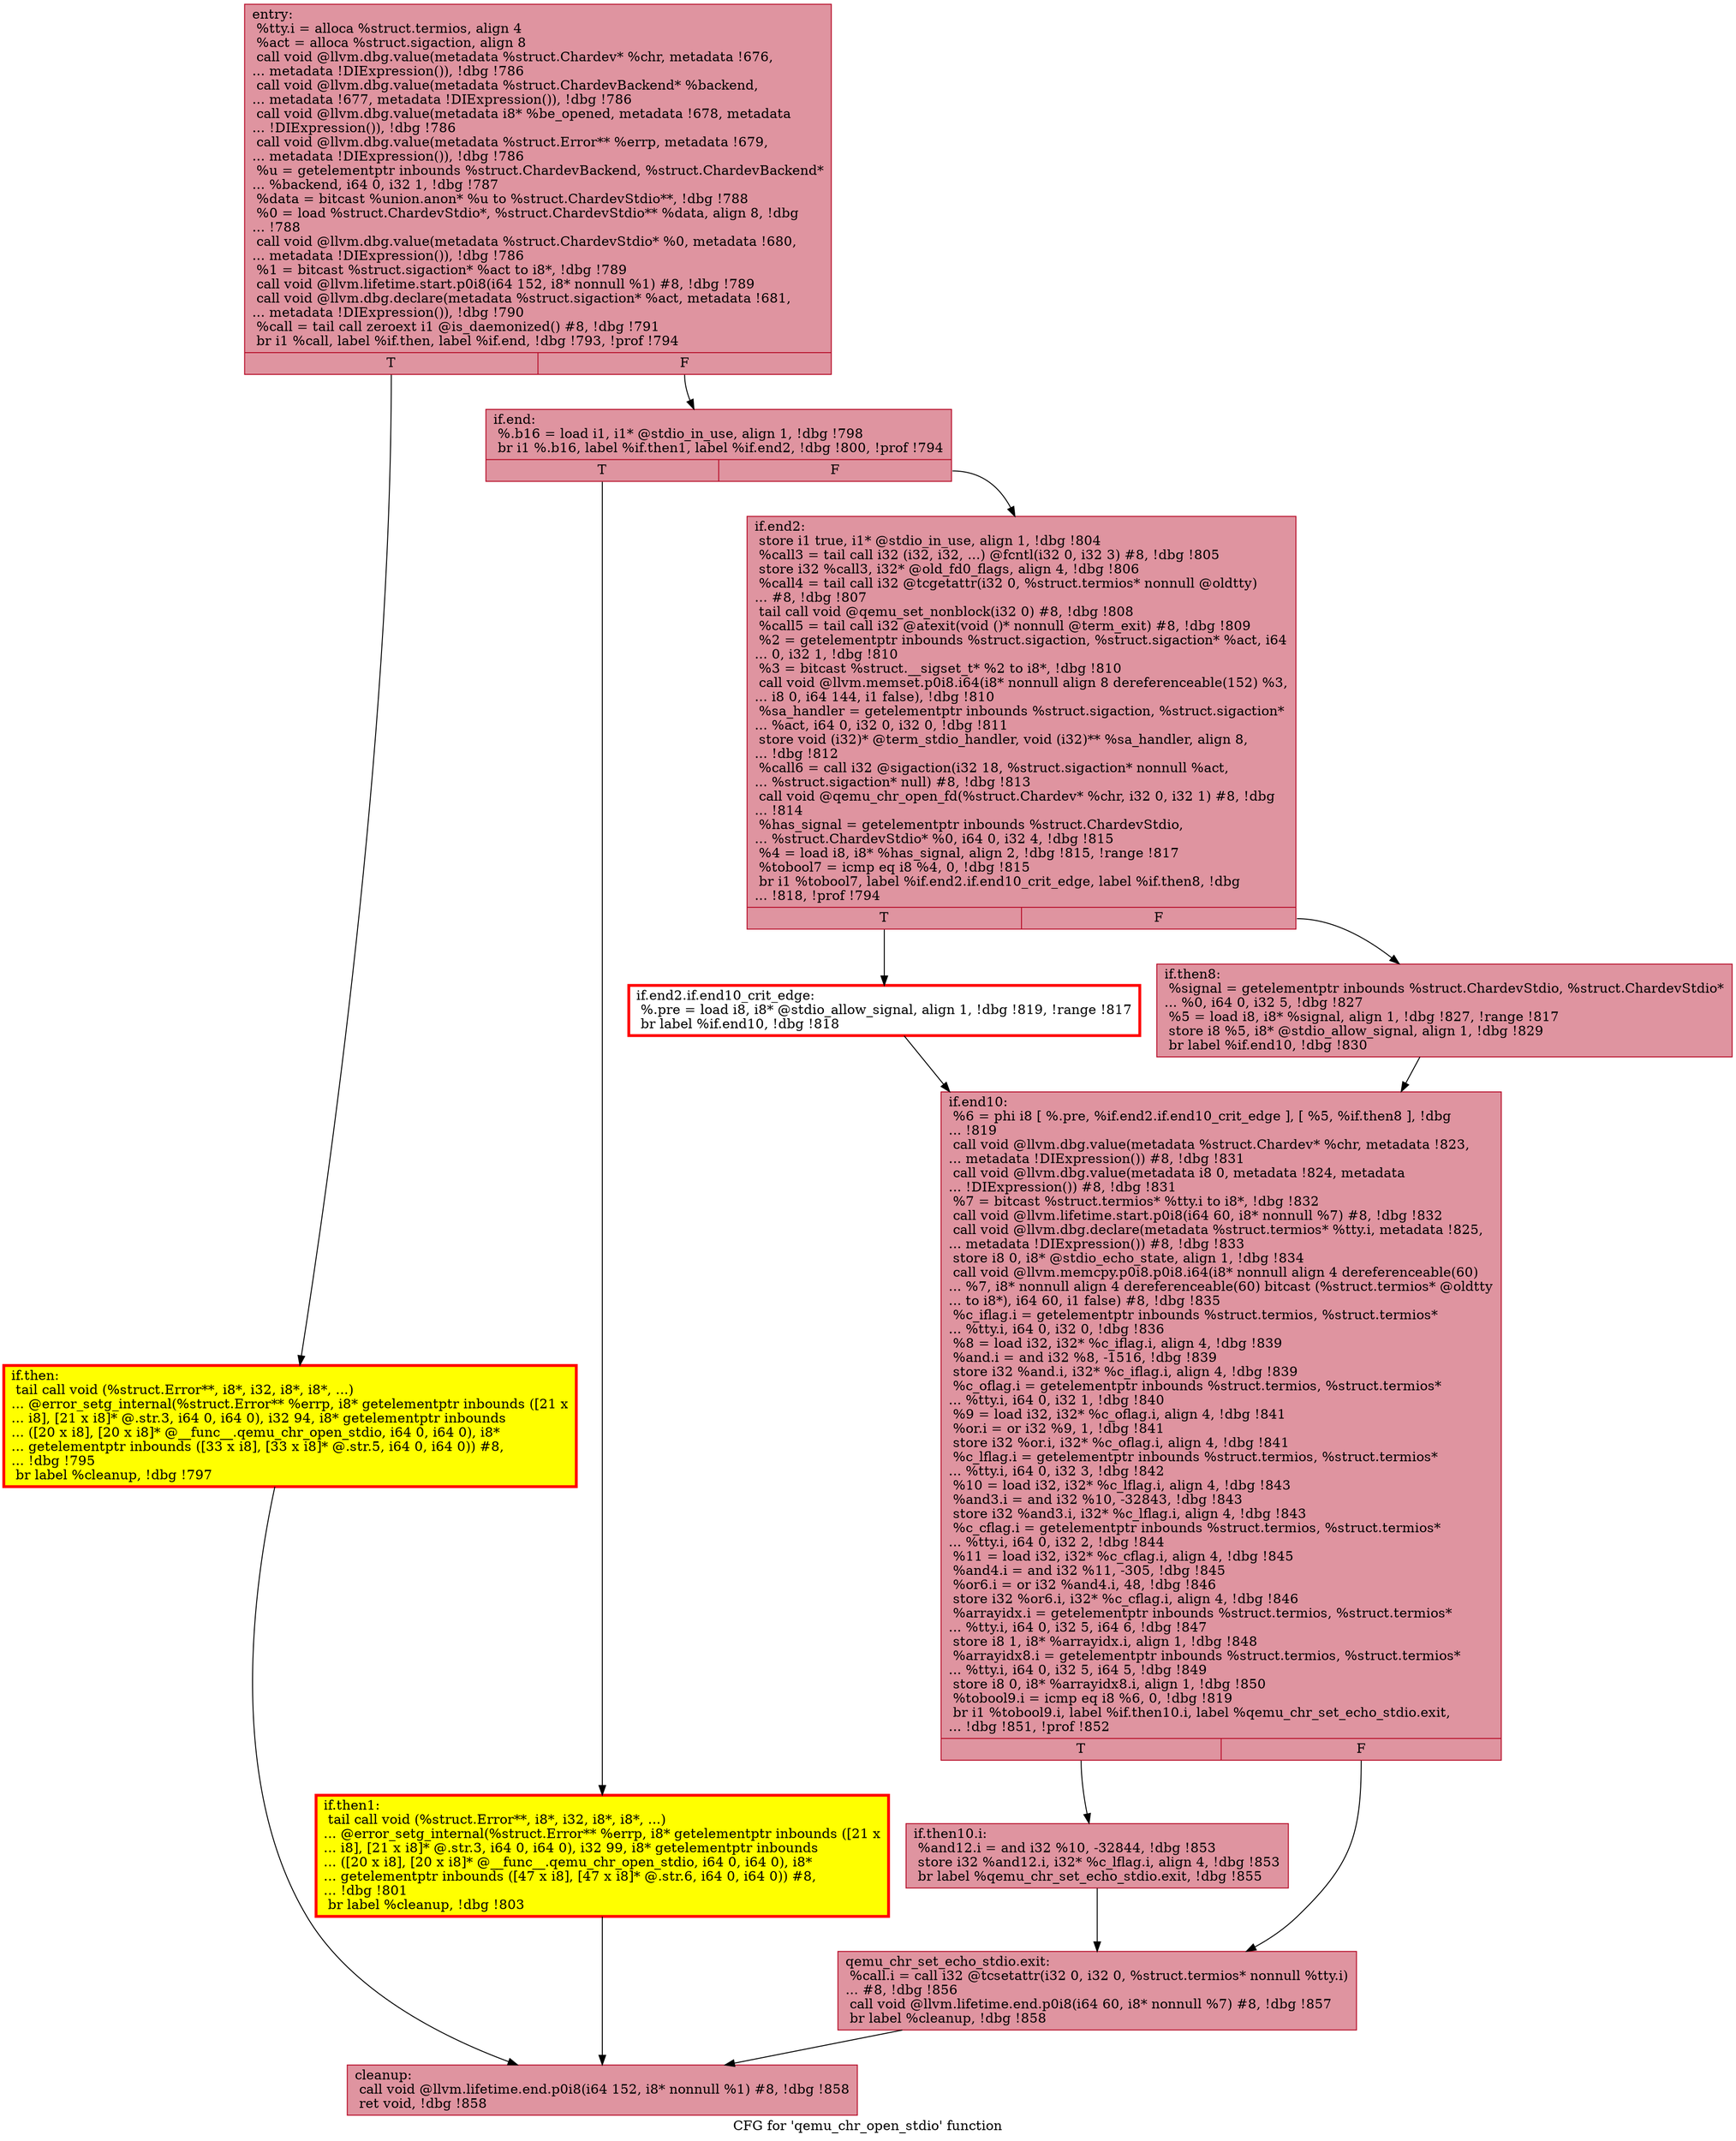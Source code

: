 digraph "CFG for 'qemu_chr_open_stdio' function" {
	label="CFG for 'qemu_chr_open_stdio' function";

	Node0x56122479bd90 [shape=record,color="#b70d28ff", style=filled, fillcolor="#b70d2870",label="{entry:\l  %tty.i = alloca %struct.termios, align 4\l  %act = alloca %struct.sigaction, align 8\l  call void @llvm.dbg.value(metadata %struct.Chardev* %chr, metadata !676,\l... metadata !DIExpression()), !dbg !786\l  call void @llvm.dbg.value(metadata %struct.ChardevBackend* %backend,\l... metadata !677, metadata !DIExpression()), !dbg !786\l  call void @llvm.dbg.value(metadata i8* %be_opened, metadata !678, metadata\l... !DIExpression()), !dbg !786\l  call void @llvm.dbg.value(metadata %struct.Error** %errp, metadata !679,\l... metadata !DIExpression()), !dbg !786\l  %u = getelementptr inbounds %struct.ChardevBackend, %struct.ChardevBackend*\l... %backend, i64 0, i32 1, !dbg !787\l  %data = bitcast %union.anon* %u to %struct.ChardevStdio**, !dbg !788\l  %0 = load %struct.ChardevStdio*, %struct.ChardevStdio** %data, align 8, !dbg\l... !788\l  call void @llvm.dbg.value(metadata %struct.ChardevStdio* %0, metadata !680,\l... metadata !DIExpression()), !dbg !786\l  %1 = bitcast %struct.sigaction* %act to i8*, !dbg !789\l  call void @llvm.lifetime.start.p0i8(i64 152, i8* nonnull %1) #8, !dbg !789\l  call void @llvm.dbg.declare(metadata %struct.sigaction* %act, metadata !681,\l... metadata !DIExpression()), !dbg !790\l  %call = tail call zeroext i1 @is_daemonized() #8, !dbg !791\l  br i1 %call, label %if.then, label %if.end, !dbg !793, !prof !794\l|{<s0>T|<s1>F}}"];
	Node0x56122479bd90:s0 -> Node0x5612247b9600;
	Node0x56122479bd90:s1 -> Node0x5612247b9650;
	Node0x5612247b9600 [shape=record,penwidth=3.0, style="filled", color="red", fillcolor="yellow",label="{if.then:                                          \l  tail call void (%struct.Error**, i8*, i32, i8*, i8*, ...)\l... @error_setg_internal(%struct.Error** %errp, i8* getelementptr inbounds ([21 x\l... i8], [21 x i8]* @.str.3, i64 0, i64 0), i32 94, i8* getelementptr inbounds\l... ([20 x i8], [20 x i8]* @__func__.qemu_chr_open_stdio, i64 0, i64 0), i8*\l... getelementptr inbounds ([33 x i8], [33 x i8]* @.str.5, i64 0, i64 0)) #8,\l... !dbg !795\l  br label %cleanup, !dbg !797\l}"];
	Node0x5612247b9600 -> Node0x5612247ba040;
	Node0x5612247b9650 [shape=record,color="#b70d28ff", style=filled, fillcolor="#b70d2870",label="{if.end:                                           \l  %.b16 = load i1, i1* @stdio_in_use, align 1, !dbg !798\l  br i1 %.b16, label %if.then1, label %if.end2, !dbg !800, !prof !794\l|{<s0>T|<s1>F}}"];
	Node0x5612247b9650:s0 -> Node0x5612247bac00;
	Node0x5612247b9650:s1 -> Node0x5612247bac50;
	Node0x5612247bac00 [shape=record,penwidth=3.0, style="filled", color="red", fillcolor="yellow",label="{if.then1:                                         \l  tail call void (%struct.Error**, i8*, i32, i8*, i8*, ...)\l... @error_setg_internal(%struct.Error** %errp, i8* getelementptr inbounds ([21 x\l... i8], [21 x i8]* @.str.3, i64 0, i64 0), i32 99, i8* getelementptr inbounds\l... ([20 x i8], [20 x i8]* @__func__.qemu_chr_open_stdio, i64 0, i64 0), i8*\l... getelementptr inbounds ([47 x i8], [47 x i8]* @.str.6, i64 0, i64 0)) #8,\l... !dbg !801\l  br label %cleanup, !dbg !803\l}"];
	Node0x5612247bac00 -> Node0x5612247ba040;
	Node0x5612247bac50 [shape=record,color="#b70d28ff", style=filled, fillcolor="#b70d2870",label="{if.end2:                                          \l  store i1 true, i1* @stdio_in_use, align 1, !dbg !804\l  %call3 = tail call i32 (i32, i32, ...) @fcntl(i32 0, i32 3) #8, !dbg !805\l  store i32 %call3, i32* @old_fd0_flags, align 4, !dbg !806\l  %call4 = tail call i32 @tcgetattr(i32 0, %struct.termios* nonnull @oldtty)\l... #8, !dbg !807\l  tail call void @qemu_set_nonblock(i32 0) #8, !dbg !808\l  %call5 = tail call i32 @atexit(void ()* nonnull @term_exit) #8, !dbg !809\l  %2 = getelementptr inbounds %struct.sigaction, %struct.sigaction* %act, i64\l... 0, i32 1, !dbg !810\l  %3 = bitcast %struct.__sigset_t* %2 to i8*, !dbg !810\l  call void @llvm.memset.p0i8.i64(i8* nonnull align 8 dereferenceable(152) %3,\l... i8 0, i64 144, i1 false), !dbg !810\l  %sa_handler = getelementptr inbounds %struct.sigaction, %struct.sigaction*\l... %act, i64 0, i32 0, i32 0, !dbg !811\l  store void (i32)* @term_stdio_handler, void (i32)** %sa_handler, align 8,\l... !dbg !812\l  %call6 = call i32 @sigaction(i32 18, %struct.sigaction* nonnull %act,\l... %struct.sigaction* null) #8, !dbg !813\l  call void @qemu_chr_open_fd(%struct.Chardev* %chr, i32 0, i32 1) #8, !dbg\l... !814\l  %has_signal = getelementptr inbounds %struct.ChardevStdio,\l... %struct.ChardevStdio* %0, i64 0, i32 4, !dbg !815\l  %4 = load i8, i8* %has_signal, align 2, !dbg !815, !range !817\l  %tobool7 = icmp eq i8 %4, 0, !dbg !815\l  br i1 %tobool7, label %if.end2.if.end10_crit_edge, label %if.then8, !dbg\l... !818, !prof !794\l|{<s0>T|<s1>F}}"];
	Node0x5612247bac50:s0 -> Node0x5612247652d0;
	Node0x5612247bac50:s1 -> Node0x561224397040;
	Node0x5612247652d0 [shape=record,penwidth=3.0, color="red",label="{if.end2.if.end10_crit_edge:                       \l  %.pre = load i8, i8* @stdio_allow_signal, align 1, !dbg !819, !range !817\l  br label %if.end10, !dbg !818\l}"];
	Node0x5612247652d0 -> Node0x5612247bef80;
	Node0x561224397040 [shape=record,color="#b70d28ff", style=filled, fillcolor="#b70d2870",label="{if.then8:                                         \l  %signal = getelementptr inbounds %struct.ChardevStdio, %struct.ChardevStdio*\l... %0, i64 0, i32 5, !dbg !827\l  %5 = load i8, i8* %signal, align 1, !dbg !827, !range !817\l  store i8 %5, i8* @stdio_allow_signal, align 1, !dbg !829\l  br label %if.end10, !dbg !830\l}"];
	Node0x561224397040 -> Node0x5612247bef80;
	Node0x5612247bef80 [shape=record,color="#b70d28ff", style=filled, fillcolor="#b70d2870",label="{if.end10:                                         \l  %6 = phi i8 [ %.pre, %if.end2.if.end10_crit_edge ], [ %5, %if.then8 ], !dbg\l... !819\l  call void @llvm.dbg.value(metadata %struct.Chardev* %chr, metadata !823,\l... metadata !DIExpression()) #8, !dbg !831\l  call void @llvm.dbg.value(metadata i8 0, metadata !824, metadata\l... !DIExpression()) #8, !dbg !831\l  %7 = bitcast %struct.termios* %tty.i to i8*, !dbg !832\l  call void @llvm.lifetime.start.p0i8(i64 60, i8* nonnull %7) #8, !dbg !832\l  call void @llvm.dbg.declare(metadata %struct.termios* %tty.i, metadata !825,\l... metadata !DIExpression()) #8, !dbg !833\l  store i8 0, i8* @stdio_echo_state, align 1, !dbg !834\l  call void @llvm.memcpy.p0i8.p0i8.i64(i8* nonnull align 4 dereferenceable(60)\l... %7, i8* nonnull align 4 dereferenceable(60) bitcast (%struct.termios* @oldtty\l... to i8*), i64 60, i1 false) #8, !dbg !835\l  %c_iflag.i = getelementptr inbounds %struct.termios, %struct.termios*\l... %tty.i, i64 0, i32 0, !dbg !836\l  %8 = load i32, i32* %c_iflag.i, align 4, !dbg !839\l  %and.i = and i32 %8, -1516, !dbg !839\l  store i32 %and.i, i32* %c_iflag.i, align 4, !dbg !839\l  %c_oflag.i = getelementptr inbounds %struct.termios, %struct.termios*\l... %tty.i, i64 0, i32 1, !dbg !840\l  %9 = load i32, i32* %c_oflag.i, align 4, !dbg !841\l  %or.i = or i32 %9, 1, !dbg !841\l  store i32 %or.i, i32* %c_oflag.i, align 4, !dbg !841\l  %c_lflag.i = getelementptr inbounds %struct.termios, %struct.termios*\l... %tty.i, i64 0, i32 3, !dbg !842\l  %10 = load i32, i32* %c_lflag.i, align 4, !dbg !843\l  %and3.i = and i32 %10, -32843, !dbg !843\l  store i32 %and3.i, i32* %c_lflag.i, align 4, !dbg !843\l  %c_cflag.i = getelementptr inbounds %struct.termios, %struct.termios*\l... %tty.i, i64 0, i32 2, !dbg !844\l  %11 = load i32, i32* %c_cflag.i, align 4, !dbg !845\l  %and4.i = and i32 %11, -305, !dbg !845\l  %or6.i = or i32 %and4.i, 48, !dbg !846\l  store i32 %or6.i, i32* %c_cflag.i, align 4, !dbg !846\l  %arrayidx.i = getelementptr inbounds %struct.termios, %struct.termios*\l... %tty.i, i64 0, i32 5, i64 6, !dbg !847\l  store i8 1, i8* %arrayidx.i, align 1, !dbg !848\l  %arrayidx8.i = getelementptr inbounds %struct.termios, %struct.termios*\l... %tty.i, i64 0, i32 5, i64 5, !dbg !849\l  store i8 0, i8* %arrayidx8.i, align 1, !dbg !850\l  %tobool9.i = icmp eq i8 %6, 0, !dbg !819\l  br i1 %tobool9.i, label %if.then10.i, label %qemu_chr_set_echo_stdio.exit,\l... !dbg !851, !prof !852\l|{<s0>T|<s1>F}}"];
	Node0x5612247bef80:s0 -> Node0x5612248a4670;
	Node0x5612247bef80:s1 -> Node0x5612248b1c10;
	Node0x5612248a4670 [shape=record,color="#b70d28ff", style=filled, fillcolor="#b70d2870",label="{if.then10.i:                                      \l  %and12.i = and i32 %10, -32844, !dbg !853\l  store i32 %and12.i, i32* %c_lflag.i, align 4, !dbg !853\l  br label %qemu_chr_set_echo_stdio.exit, !dbg !855\l}"];
	Node0x5612248a4670 -> Node0x5612248b1c10;
	Node0x5612248b1c10 [shape=record,color="#b70d28ff", style=filled, fillcolor="#b70d2870",label="{qemu_chr_set_echo_stdio.exit:                     \l  %call.i = call i32 @tcsetattr(i32 0, i32 0, %struct.termios* nonnull %tty.i)\l... #8, !dbg !856\l  call void @llvm.lifetime.end.p0i8(i64 60, i8* nonnull %7) #8, !dbg !857\l  br label %cleanup, !dbg !858\l}"];
	Node0x5612248b1c10 -> Node0x5612247ba040;
	Node0x5612247ba040 [shape=record,color="#b70d28ff", style=filled, fillcolor="#b70d2870",label="{cleanup:                                          \l  call void @llvm.lifetime.end.p0i8(i64 152, i8* nonnull %1) #8, !dbg !858\l  ret void, !dbg !858\l}"];
}
